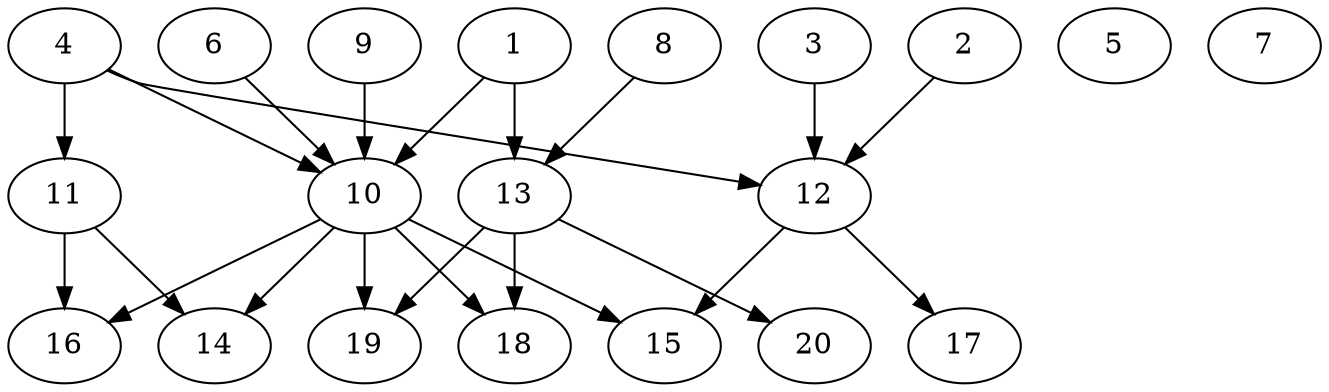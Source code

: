// DAG automatically generated by daggen at Sat Jul 27 15:38:39 2019
// ./daggen --dot -n 20 --ccr 0.3 --fat 0.7 --regular 0.5 --density 0.4 --mindata 5242880 --maxdata 52428800 
digraph G {
  1 [size="68010667", alpha="0.01", expect_size="20403200"] 
  1 -> 10 [size ="20403200"]
  1 -> 13 [size ="20403200"]
  2 [size="75246933", alpha="0.13", expect_size="22574080"] 
  2 -> 12 [size ="22574080"]
  3 [size="129539413", alpha="0.01", expect_size="38861824"] 
  3 -> 12 [size ="38861824"]
  4 [size="94743893", alpha="0.16", expect_size="28423168"] 
  4 -> 10 [size ="28423168"]
  4 -> 11 [size ="28423168"]
  4 -> 12 [size ="28423168"]
  5 [size="31228587", alpha="0.16", expect_size="9368576"] 
  6 [size="33331200", alpha="0.11", expect_size="9999360"] 
  6 -> 10 [size ="9999360"]
  7 [size="34051413", alpha="0.00", expect_size="10215424"] 
  8 [size="153821867", alpha="0.07", expect_size="46146560"] 
  8 -> 13 [size ="46146560"]
  9 [size="132696747", alpha="0.05", expect_size="39809024"] 
  9 -> 10 [size ="39809024"]
  10 [size="114435413", alpha="0.07", expect_size="34330624"] 
  10 -> 14 [size ="34330624"]
  10 -> 15 [size ="34330624"]
  10 -> 16 [size ="34330624"]
  10 -> 18 [size ="34330624"]
  10 -> 19 [size ="34330624"]
  11 [size="79653547", alpha="0.16", expect_size="23896064"] 
  11 -> 14 [size ="23896064"]
  11 -> 16 [size ="23896064"]
  12 [size="85695147", alpha="0.17", expect_size="25708544"] 
  12 -> 15 [size ="25708544"]
  12 -> 17 [size ="25708544"]
  13 [size="28330667", alpha="0.02", expect_size="8499200"] 
  13 -> 18 [size ="8499200"]
  13 -> 19 [size ="8499200"]
  13 -> 20 [size ="8499200"]
  14 [size="34662400", alpha="0.12", expect_size="10398720"] 
  15 [size="157228373", alpha="0.04", expect_size="47168512"] 
  16 [size="124770987", alpha="0.02", expect_size="37431296"] 
  17 [size="50524160", alpha="0.07", expect_size="15157248"] 
  18 [size="53104640", alpha="0.03", expect_size="15931392"] 
  19 [size="109492907", alpha="0.10", expect_size="32847872"] 
  20 [size="145230507", alpha="0.11", expect_size="43569152"] 
}
